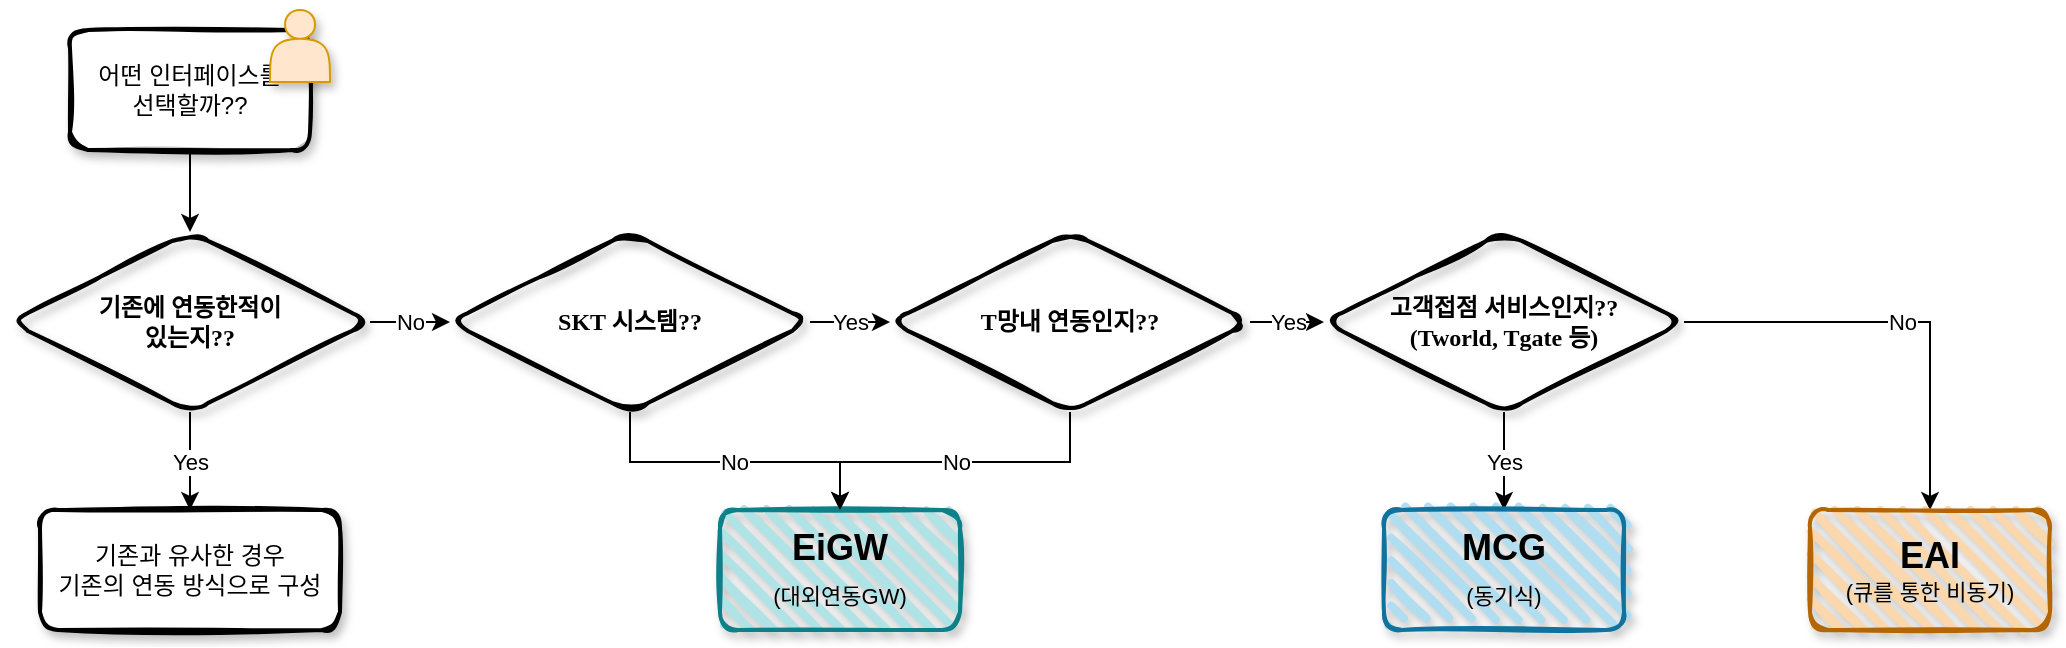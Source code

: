 <mxfile version="13.6.4" type="device"><diagram name="Page-1" id="3e8102d1-ef87-2e61-34e1-82d9a586fe2e"><mxGraphModel dx="1422" dy="745" grid="0" gridSize="10" guides="1" tooltips="1" connect="1" arrows="1" fold="1" page="0" pageScale="1" pageWidth="850" pageHeight="1100" background="none" math="0" shadow="0"><root><mxCell id="0"/><mxCell id="1" parent="0"/><mxCell id="ikQYO8VTj_75CiBCrpnp-11" value="Yes" style="edgeStyle=orthogonalEdgeStyle;rounded=0;orthogonalLoop=1;jettySize=auto;html=1;entryX=0.5;entryY=0;entryDx=0;entryDy=0;" edge="1" parent="1" source="ikQYO8VTj_75CiBCrpnp-7" target="ikQYO8VTj_75CiBCrpnp-10"><mxGeometry relative="1" as="geometry"/></mxCell><mxCell id="ikQYO8VTj_75CiBCrpnp-17" value="No" style="edgeStyle=orthogonalEdgeStyle;rounded=0;orthogonalLoop=1;jettySize=auto;html=1;exitX=1;exitY=0.5;exitDx=0;exitDy=0;" edge="1" parent="1" source="ikQYO8VTj_75CiBCrpnp-7" target="ikQYO8VTj_75CiBCrpnp-16"><mxGeometry relative="1" as="geometry"/></mxCell><mxCell id="ikQYO8VTj_75CiBCrpnp-7" value="&lt;p&gt;&lt;font face=&quot;Georgia&quot;&gt;&lt;b&gt;기존에 연동한적이&lt;br&gt;&lt;/b&gt;&lt;b&gt;있는지??&lt;/b&gt;&lt;/font&gt;&lt;/p&gt;" style="rhombus;whiteSpace=wrap;html=1;strokeWidth=2;fillWeight=-1;hachureGap=8;fillStyle=hachure;sketch=1;shadow=1;rounded=1;labelBackgroundColor=none;labelBorderColor=none;fillColor=none;" vertex="1" parent="1"><mxGeometry x="70" y="211" width="180" height="90" as="geometry"/></mxCell><mxCell id="ikQYO8VTj_75CiBCrpnp-9" style="edgeStyle=orthogonalEdgeStyle;rounded=0;orthogonalLoop=1;jettySize=auto;html=1;entryX=0.5;entryY=0;entryDx=0;entryDy=0;" edge="1" parent="1" source="ikQYO8VTj_75CiBCrpnp-8" target="ikQYO8VTj_75CiBCrpnp-7"><mxGeometry relative="1" as="geometry"/></mxCell><mxCell id="ikQYO8VTj_75CiBCrpnp-8" value="어떤 인터페이스를&lt;br&gt;선택할까??" style="rounded=1;whiteSpace=wrap;html=1;strokeWidth=2;fillWeight=4;hachureGap=8;hachureAngle=45;sketch=1;shadow=1;labelBackgroundColor=none;glass=0;" vertex="1" parent="1"><mxGeometry x="100" y="110" width="120" height="60" as="geometry"/></mxCell><mxCell id="ikQYO8VTj_75CiBCrpnp-5" value="" style="shape=actor;whiteSpace=wrap;html=1;fillColor=#ffe6cc;strokeColor=#d79b00;shadow=1;" vertex="1" parent="1"><mxGeometry x="200" y="100" width="30" height="36" as="geometry"/></mxCell><mxCell id="ikQYO8VTj_75CiBCrpnp-10" value="&lt;span&gt;기존과 유사한 경우&lt;/span&gt;&lt;br&gt;&lt;span&gt;기존의 연동 방식으로 구성&lt;/span&gt;" style="rounded=1;whiteSpace=wrap;html=1;strokeWidth=2;fillWeight=4;hachureGap=8;hachureAngle=45;sketch=1;shadow=1;glass=0;labelBackgroundColor=none;fillStyle=auto;" vertex="1" parent="1"><mxGeometry x="85" y="350" width="150" height="60" as="geometry"/></mxCell><mxCell id="ikQYO8VTj_75CiBCrpnp-19" value="No" style="edgeStyle=orthogonalEdgeStyle;rounded=0;orthogonalLoop=1;jettySize=auto;html=1;exitX=0.5;exitY=1;exitDx=0;exitDy=0;entryX=0.5;entryY=0;entryDx=0;entryDy=0;" edge="1" parent="1" source="ikQYO8VTj_75CiBCrpnp-16" target="ikQYO8VTj_75CiBCrpnp-18"><mxGeometry relative="1" as="geometry"><Array as="points"><mxPoint x="380" y="326"/><mxPoint x="485" y="326"/></Array></mxGeometry></mxCell><mxCell id="ikQYO8VTj_75CiBCrpnp-21" value="Yes" style="edgeStyle=orthogonalEdgeStyle;rounded=0;orthogonalLoop=1;jettySize=auto;html=1;entryX=0;entryY=0.5;entryDx=0;entryDy=0;" edge="1" parent="1" source="ikQYO8VTj_75CiBCrpnp-16" target="ikQYO8VTj_75CiBCrpnp-20"><mxGeometry relative="1" as="geometry"/></mxCell><mxCell id="ikQYO8VTj_75CiBCrpnp-16" value="&lt;p&gt;&lt;font face=&quot;Georgia&quot;&gt;&lt;b&gt;SKT 시스템??&lt;/b&gt;&lt;/font&gt;&lt;/p&gt;" style="rhombus;whiteSpace=wrap;html=1;strokeWidth=2;fillWeight=-1;hachureGap=8;fillStyle=hachure;sketch=1;shadow=1;rounded=1;labelBackgroundColor=none;labelBorderColor=none;fillColor=none;" vertex="1" parent="1"><mxGeometry x="290" y="211" width="180" height="90" as="geometry"/></mxCell><mxCell id="ikQYO8VTj_75CiBCrpnp-18" value="EiGW&lt;br&gt;&lt;font style=&quot;font-size: 11px ; font-weight: normal&quot;&gt;(대외연동GW)&lt;/font&gt;" style="rounded=1;whiteSpace=wrap;html=1;strokeWidth=2;fillWeight=4;hachureGap=8;hachureAngle=45;sketch=1;shadow=1;glass=0;labelBackgroundColor=none;fontSize=18;fontStyle=1;fillColor=#b0e3e6;strokeColor=#0e8088;horizontal=1;" vertex="1" parent="1"><mxGeometry x="425" y="350" width="120" height="60" as="geometry"/></mxCell><mxCell id="ikQYO8VTj_75CiBCrpnp-24" value="Yes" style="edgeStyle=orthogonalEdgeStyle;rounded=0;orthogonalLoop=1;jettySize=auto;html=1;exitX=1;exitY=0.5;exitDx=0;exitDy=0;entryX=0;entryY=0.5;entryDx=0;entryDy=0;" edge="1" parent="1" source="ikQYO8VTj_75CiBCrpnp-20" target="ikQYO8VTj_75CiBCrpnp-23"><mxGeometry relative="1" as="geometry"/></mxCell><mxCell id="ikQYO8VTj_75CiBCrpnp-27" value="No" style="edgeStyle=orthogonalEdgeStyle;rounded=0;orthogonalLoop=1;jettySize=auto;html=1;entryX=0.5;entryY=0;entryDx=0;entryDy=0;labelBackgroundColor=#ffffff;fontSize=11;fontColor=#000000;" edge="1" parent="1" source="ikQYO8VTj_75CiBCrpnp-20" target="ikQYO8VTj_75CiBCrpnp-18"><mxGeometry relative="1" as="geometry"><Array as="points"><mxPoint x="600" y="326"/><mxPoint x="485" y="326"/></Array></mxGeometry></mxCell><mxCell id="ikQYO8VTj_75CiBCrpnp-20" value="&lt;p&gt;&lt;font face=&quot;Georgia&quot;&gt;&lt;b&gt;T망내 연동인지??&lt;/b&gt;&lt;/font&gt;&lt;/p&gt;" style="rhombus;whiteSpace=wrap;html=1;strokeWidth=2;fillWeight=-1;hachureGap=8;fillStyle=hachure;sketch=1;shadow=1;rounded=1;labelBackgroundColor=none;labelBorderColor=none;fillColor=none;" vertex="1" parent="1"><mxGeometry x="510" y="211" width="180" height="90" as="geometry"/></mxCell><mxCell id="ikQYO8VTj_75CiBCrpnp-26" value="Yes" style="edgeStyle=orthogonalEdgeStyle;rounded=0;orthogonalLoop=1;jettySize=auto;html=1;entryX=0.5;entryY=0;entryDx=0;entryDy=0;fontSize=11;labelBackgroundColor=#ffffff;" edge="1" parent="1" source="ikQYO8VTj_75CiBCrpnp-23" target="ikQYO8VTj_75CiBCrpnp-25"><mxGeometry relative="1" as="geometry"/></mxCell><mxCell id="ikQYO8VTj_75CiBCrpnp-29" value="No" style="edgeStyle=orthogonalEdgeStyle;rounded=0;orthogonalLoop=1;jettySize=auto;html=1;entryX=0.5;entryY=0;entryDx=0;entryDy=0;labelBackgroundColor=#ffffff;fontSize=11;fontColor=#000000;" edge="1" parent="1" source="ikQYO8VTj_75CiBCrpnp-23" target="ikQYO8VTj_75CiBCrpnp-28"><mxGeometry relative="1" as="geometry"/></mxCell><mxCell id="ikQYO8VTj_75CiBCrpnp-23" value="&lt;p&gt;&lt;font face=&quot;Georgia&quot;&gt;&lt;b&gt;고객접점 서비스인지??&lt;br&gt;(Tworld, Tgate 등)&lt;/b&gt;&lt;/font&gt;&lt;/p&gt;" style="rhombus;whiteSpace=wrap;html=1;strokeWidth=2;fillWeight=-1;hachureGap=8;fillStyle=hachure;sketch=1;shadow=1;rounded=1;labelBackgroundColor=none;labelBorderColor=none;fillColor=none;" vertex="1" parent="1"><mxGeometry x="727" y="211" width="180" height="90" as="geometry"/></mxCell><mxCell id="ikQYO8VTj_75CiBCrpnp-25" value="MCG&lt;br&gt;&lt;font style=&quot;font-size: 11px ; font-weight: normal&quot;&gt;(동기식)&lt;/font&gt;" style="rounded=1;whiteSpace=wrap;html=1;strokeWidth=2;fillWeight=4;hachureGap=8;hachureAngle=45;sketch=1;shadow=1;glass=0;labelBackgroundColor=none;fillColor=#b1ddf0;strokeColor=#10739e;fontStyle=1;fontSize=18;" vertex="1" parent="1"><mxGeometry x="757" y="350" width="120" height="60" as="geometry"/></mxCell><mxCell id="ikQYO8VTj_75CiBCrpnp-28" value="&lt;font style=&quot;font-size: 18px&quot;&gt;&lt;b&gt;EAI&lt;/b&gt;&lt;/font&gt;&lt;br&gt;(큐를 통한 비동기)" style="rounded=1;whiteSpace=wrap;html=1;strokeWidth=2;fillWeight=4;hachureGap=8;hachureAngle=45;fillColor=#fad7ac;sketch=1;shadow=1;glass=0;labelBackgroundColor=none;fontSize=11;strokeColor=#b46504;" vertex="1" parent="1"><mxGeometry x="970" y="350" width="120" height="60" as="geometry"/></mxCell></root></mxGraphModel></diagram></mxfile>